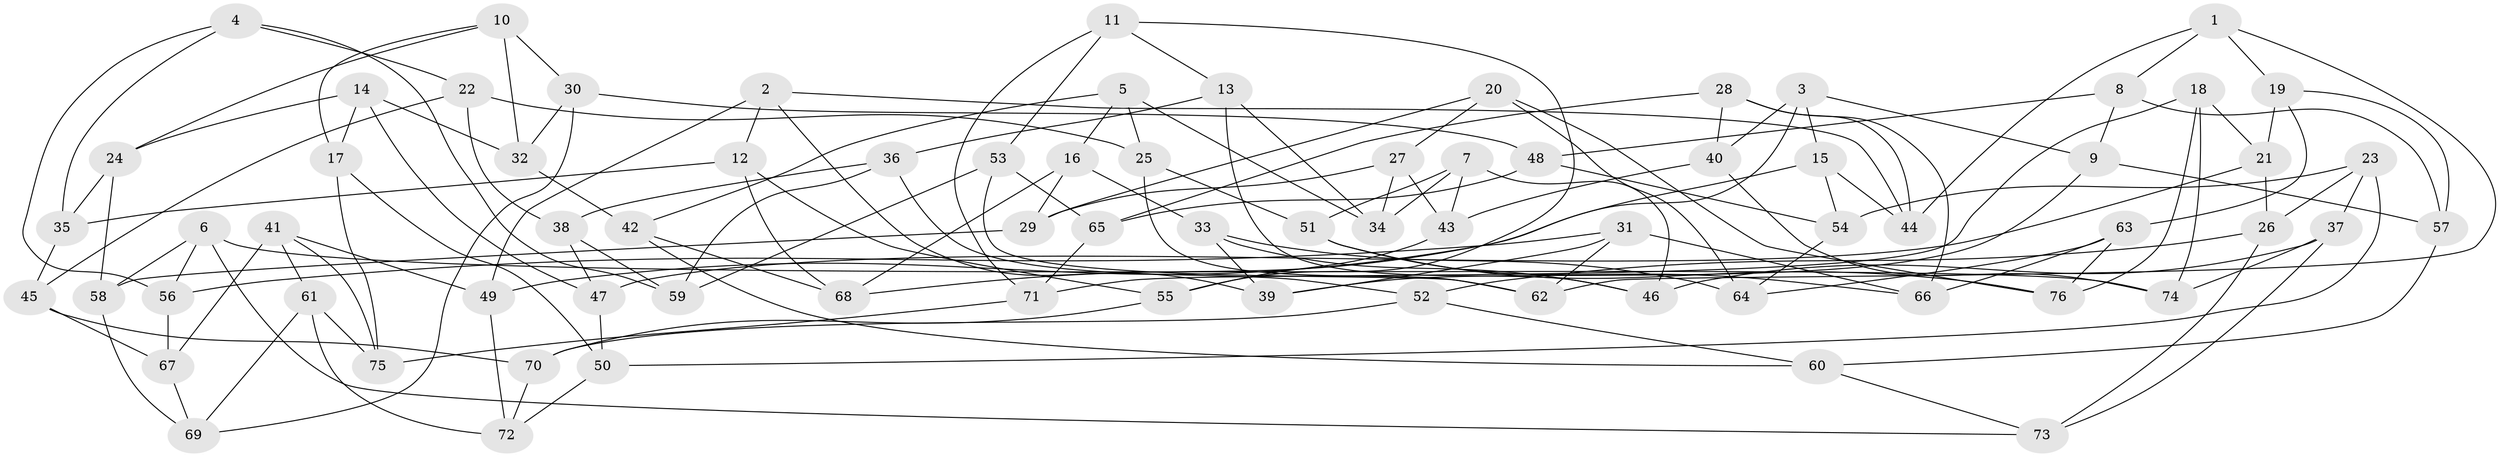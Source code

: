 // coarse degree distribution, {6: 0.46511627906976744, 4: 0.20930232558139536, 5: 0.27906976744186046, 3: 0.046511627906976744}
// Generated by graph-tools (version 1.1) at 2025/24/03/03/25 07:24:24]
// undirected, 76 vertices, 152 edges
graph export_dot {
graph [start="1"]
  node [color=gray90,style=filled];
  1;
  2;
  3;
  4;
  5;
  6;
  7;
  8;
  9;
  10;
  11;
  12;
  13;
  14;
  15;
  16;
  17;
  18;
  19;
  20;
  21;
  22;
  23;
  24;
  25;
  26;
  27;
  28;
  29;
  30;
  31;
  32;
  33;
  34;
  35;
  36;
  37;
  38;
  39;
  40;
  41;
  42;
  43;
  44;
  45;
  46;
  47;
  48;
  49;
  50;
  51;
  52;
  53;
  54;
  55;
  56;
  57;
  58;
  59;
  60;
  61;
  62;
  63;
  64;
  65;
  66;
  67;
  68;
  69;
  70;
  71;
  72;
  73;
  74;
  75;
  76;
  1 -- 44;
  1 -- 8;
  1 -- 19;
  1 -- 62;
  2 -- 49;
  2 -- 39;
  2 -- 12;
  2 -- 44;
  3 -- 9;
  3 -- 40;
  3 -- 68;
  3 -- 15;
  4 -- 56;
  4 -- 59;
  4 -- 35;
  4 -- 22;
  5 -- 25;
  5 -- 42;
  5 -- 34;
  5 -- 16;
  6 -- 58;
  6 -- 74;
  6 -- 73;
  6 -- 56;
  7 -- 51;
  7 -- 46;
  7 -- 43;
  7 -- 34;
  8 -- 57;
  8 -- 48;
  8 -- 9;
  9 -- 57;
  9 -- 39;
  10 -- 17;
  10 -- 30;
  10 -- 32;
  10 -- 24;
  11 -- 53;
  11 -- 13;
  11 -- 71;
  11 -- 55;
  12 -- 35;
  12 -- 68;
  12 -- 55;
  13 -- 36;
  13 -- 34;
  13 -- 46;
  14 -- 47;
  14 -- 24;
  14 -- 32;
  14 -- 17;
  15 -- 49;
  15 -- 54;
  15 -- 44;
  16 -- 68;
  16 -- 33;
  16 -- 29;
  17 -- 75;
  17 -- 50;
  18 -- 71;
  18 -- 74;
  18 -- 21;
  18 -- 76;
  19 -- 21;
  19 -- 57;
  19 -- 63;
  20 -- 64;
  20 -- 76;
  20 -- 27;
  20 -- 29;
  21 -- 26;
  21 -- 47;
  22 -- 25;
  22 -- 45;
  22 -- 38;
  23 -- 37;
  23 -- 26;
  23 -- 54;
  23 -- 50;
  24 -- 35;
  24 -- 58;
  25 -- 62;
  25 -- 51;
  26 -- 73;
  26 -- 52;
  27 -- 34;
  27 -- 43;
  27 -- 29;
  28 -- 40;
  28 -- 44;
  28 -- 65;
  28 -- 66;
  29 -- 58;
  30 -- 69;
  30 -- 48;
  30 -- 32;
  31 -- 39;
  31 -- 62;
  31 -- 56;
  31 -- 66;
  32 -- 42;
  33 -- 46;
  33 -- 64;
  33 -- 39;
  35 -- 45;
  36 -- 52;
  36 -- 38;
  36 -- 59;
  37 -- 74;
  37 -- 46;
  37 -- 73;
  38 -- 47;
  38 -- 59;
  40 -- 43;
  40 -- 74;
  41 -- 61;
  41 -- 49;
  41 -- 67;
  41 -- 75;
  42 -- 68;
  42 -- 60;
  43 -- 55;
  45 -- 67;
  45 -- 70;
  47 -- 50;
  48 -- 54;
  48 -- 65;
  49 -- 72;
  50 -- 72;
  51 -- 66;
  51 -- 76;
  52 -- 60;
  52 -- 70;
  53 -- 59;
  53 -- 65;
  53 -- 62;
  54 -- 64;
  55 -- 70;
  56 -- 67;
  57 -- 60;
  58 -- 69;
  60 -- 73;
  61 -- 69;
  61 -- 75;
  61 -- 72;
  63 -- 66;
  63 -- 64;
  63 -- 76;
  65 -- 71;
  67 -- 69;
  70 -- 72;
  71 -- 75;
}
